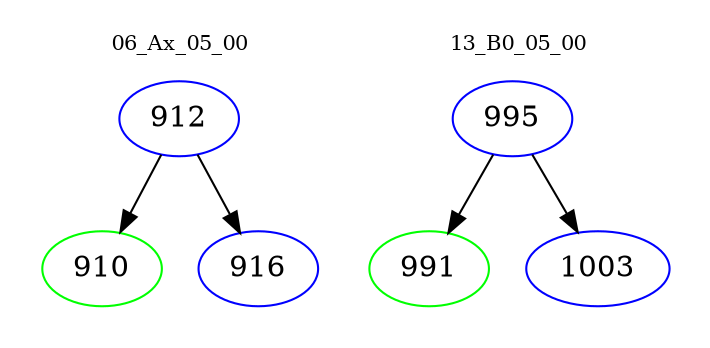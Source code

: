 digraph{
subgraph cluster_0 {
color = white
label = "06_Ax_05_00";
fontsize=10;
T0_912 [label="912", color="blue"]
T0_912 -> T0_910 [color="black"]
T0_910 [label="910", color="green"]
T0_912 -> T0_916 [color="black"]
T0_916 [label="916", color="blue"]
}
subgraph cluster_1 {
color = white
label = "13_B0_05_00";
fontsize=10;
T1_995 [label="995", color="blue"]
T1_995 -> T1_991 [color="black"]
T1_991 [label="991", color="green"]
T1_995 -> T1_1003 [color="black"]
T1_1003 [label="1003", color="blue"]
}
}
